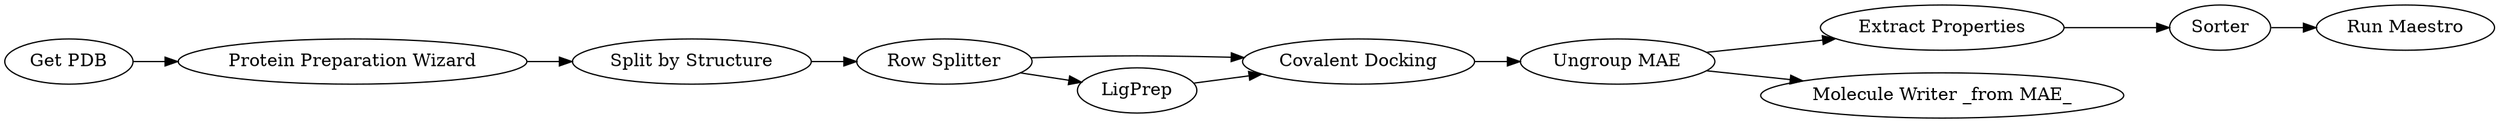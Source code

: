 digraph {
	"-6802479796990037717_19" [label="Extract Properties"]
	"-6802479796990037717_21" [label="Molecule Writer _from MAE_"]
	"-6802479796990037717_17" [label="Covalent Docking"]
	"-6802479796990037717_14" [label=LigPrep]
	"-6802479796990037717_16" [label="Run Maestro"]
	"-6802479796990037717_18" [label="Ungroup MAE"]
	"-6802479796990037717_10" [label="Get PDB"]
	"-6802479796990037717_15" [label="Row Splitter"]
	"-6802479796990037717_11" [label="Protein Preparation Wizard"]
	"-6802479796990037717_12" [label="Split by Structure"]
	"-6802479796990037717_20" [label=Sorter]
	"-6802479796990037717_19" -> "-6802479796990037717_20"
	"-6802479796990037717_12" -> "-6802479796990037717_15"
	"-6802479796990037717_17" -> "-6802479796990037717_18"
	"-6802479796990037717_11" -> "-6802479796990037717_12"
	"-6802479796990037717_18" -> "-6802479796990037717_19"
	"-6802479796990037717_14" -> "-6802479796990037717_17"
	"-6802479796990037717_20" -> "-6802479796990037717_16"
	"-6802479796990037717_10" -> "-6802479796990037717_11"
	"-6802479796990037717_15" -> "-6802479796990037717_14"
	"-6802479796990037717_15" -> "-6802479796990037717_17"
	"-6802479796990037717_18" -> "-6802479796990037717_21"
	rankdir=LR
}
